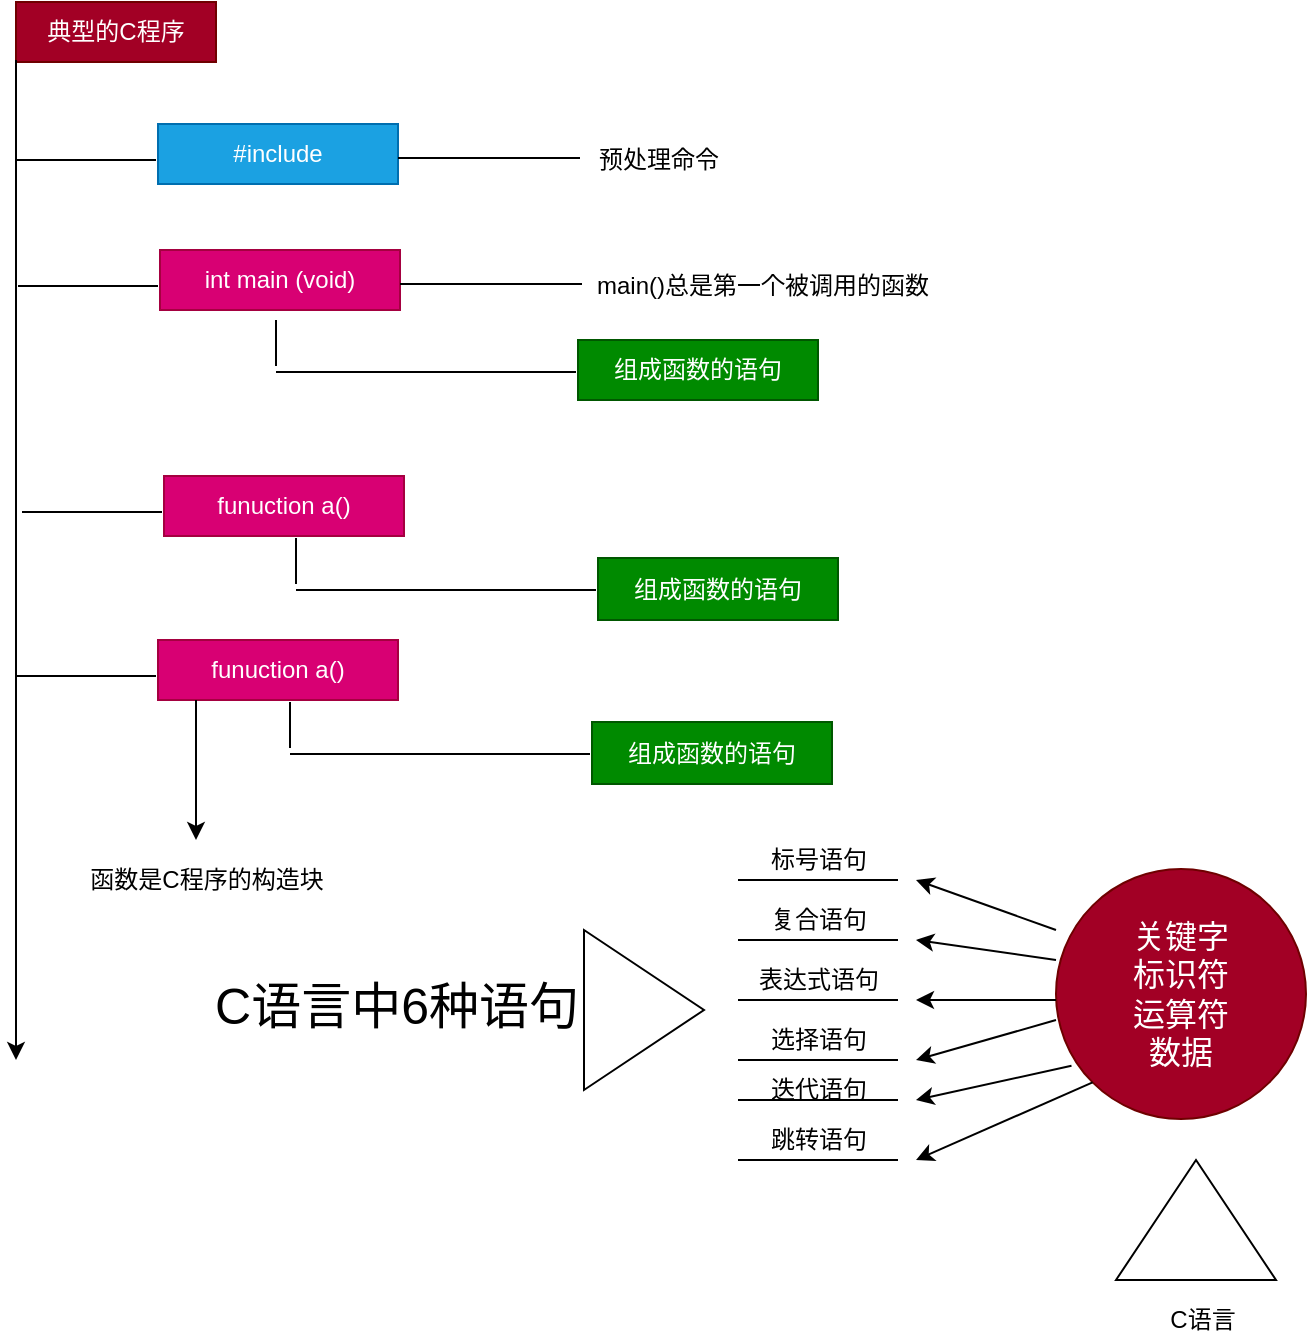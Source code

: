 <mxfile>
    <diagram id="fcY5nJ7WH1NCGG7KRJ-O" name="第 1 页">
        <mxGraphModel dx="1128" dy="625" grid="1" gridSize="10" guides="1" tooltips="1" connect="1" arrows="1" fold="1" page="1" pageScale="1" pageWidth="827" pageHeight="1169" background="none" math="0" shadow="0">
            <root>
                <mxCell id="0"/>
                <mxCell id="1" parent="0"/>
                <mxCell id="2" value="典型的C程序" style="rounded=0;whiteSpace=wrap;html=1;fillColor=#a20025;strokeColor=#6F0000;fontColor=#ffffff;" parent="1" vertex="1">
                    <mxGeometry x="70" y="41" width="100" height="30" as="geometry"/>
                </mxCell>
                <mxCell id="3" value="" style="endArrow=classic;html=1;exitX=0;exitY=0.5;exitDx=0;exitDy=0;" parent="1" edge="1">
                    <mxGeometry width="50" height="50" relative="1" as="geometry">
                        <mxPoint x="70" y="70" as="sourcePoint"/>
                        <mxPoint x="70" y="570" as="targetPoint"/>
                    </mxGeometry>
                </mxCell>
                <mxCell id="4" value="#include" style="rounded=0;whiteSpace=wrap;html=1;fillColor=#1ba1e2;strokeColor=#006EAF;fontColor=#ffffff;" parent="1" vertex="1">
                    <mxGeometry x="141" y="102" width="120" height="30" as="geometry"/>
                </mxCell>
                <mxCell id="5" value="" style="endArrow=none;html=1;exitX=1;exitY=0.5;exitDx=0;exitDy=0;" parent="1" edge="1">
                    <mxGeometry width="50" height="50" relative="1" as="geometry">
                        <mxPoint x="261" y="119" as="sourcePoint"/>
                        <mxPoint x="352" y="119" as="targetPoint"/>
                    </mxGeometry>
                </mxCell>
                <mxCell id="6" value="预处理命令" style="text;html=1;align=center;verticalAlign=middle;resizable=0;points=[];autosize=1;strokeColor=none;" parent="1" vertex="1">
                    <mxGeometry x="351" y="110" width="80" height="20" as="geometry"/>
                </mxCell>
                <mxCell id="7" value="" style="endArrow=none;html=1;" parent="1" edge="1">
                    <mxGeometry width="50" height="50" relative="1" as="geometry">
                        <mxPoint x="70" y="120" as="sourcePoint"/>
                        <mxPoint x="140" y="120" as="targetPoint"/>
                    </mxGeometry>
                </mxCell>
                <mxCell id="8" value="int main (void)" style="rounded=0;whiteSpace=wrap;html=1;fillColor=#d80073;strokeColor=#A50040;fontColor=#ffffff;" parent="1" vertex="1">
                    <mxGeometry x="142" y="165" width="120" height="30" as="geometry"/>
                </mxCell>
                <mxCell id="9" value="" style="endArrow=none;html=1;exitX=1;exitY=0.5;exitDx=0;exitDy=0;" parent="1" edge="1">
                    <mxGeometry width="50" height="50" relative="1" as="geometry">
                        <mxPoint x="262" y="182" as="sourcePoint"/>
                        <mxPoint x="353" y="182" as="targetPoint"/>
                    </mxGeometry>
                </mxCell>
                <mxCell id="10" value="main()总是第一个被调用的函数" style="text;html=1;align=center;verticalAlign=middle;resizable=0;points=[];autosize=1;strokeColor=none;" parent="1" vertex="1">
                    <mxGeometry x="353" y="173" width="180" height="20" as="geometry"/>
                </mxCell>
                <mxCell id="11" value="" style="endArrow=none;html=1;" parent="1" edge="1">
                    <mxGeometry width="50" height="50" relative="1" as="geometry">
                        <mxPoint x="71" y="183" as="sourcePoint"/>
                        <mxPoint x="141" y="183" as="targetPoint"/>
                    </mxGeometry>
                </mxCell>
                <mxCell id="12" value="funuction a()" style="rounded=0;whiteSpace=wrap;html=1;fillColor=#d80073;strokeColor=#A50040;fontColor=#ffffff;" parent="1" vertex="1">
                    <mxGeometry x="144" y="278" width="120" height="30" as="geometry"/>
                </mxCell>
                <mxCell id="15" value="" style="endArrow=none;html=1;" parent="1" edge="1">
                    <mxGeometry width="50" height="50" relative="1" as="geometry">
                        <mxPoint x="73" y="296" as="sourcePoint"/>
                        <mxPoint x="143" y="296" as="targetPoint"/>
                    </mxGeometry>
                </mxCell>
                <mxCell id="16" value="组成函数的语句" style="rounded=0;whiteSpace=wrap;html=1;fillColor=#008a00;strokeColor=#005700;fontColor=#ffffff;" parent="1" vertex="1">
                    <mxGeometry x="351" y="210" width="120" height="30" as="geometry"/>
                </mxCell>
                <mxCell id="17" value="" style="endArrow=none;html=1;" parent="1" edge="1">
                    <mxGeometry width="50" height="50" relative="1" as="geometry">
                        <mxPoint x="200" y="226" as="sourcePoint"/>
                        <mxPoint x="350" y="226" as="targetPoint"/>
                    </mxGeometry>
                </mxCell>
                <mxCell id="18" value="" style="endArrow=none;html=1;" parent="1" edge="1">
                    <mxGeometry width="50" height="50" relative="1" as="geometry">
                        <mxPoint x="200" y="223" as="sourcePoint"/>
                        <mxPoint x="200" y="200" as="targetPoint"/>
                    </mxGeometry>
                </mxCell>
                <mxCell id="20" value="组成函数的语句" style="rounded=0;whiteSpace=wrap;html=1;fillColor=#008a00;strokeColor=#005700;fontColor=#ffffff;" parent="1" vertex="1">
                    <mxGeometry x="361" y="319" width="120" height="31" as="geometry"/>
                </mxCell>
                <mxCell id="21" value="" style="endArrow=none;html=1;" parent="1" edge="1">
                    <mxGeometry width="50" height="50" relative="1" as="geometry">
                        <mxPoint x="210" y="335" as="sourcePoint"/>
                        <mxPoint x="360" y="335" as="targetPoint"/>
                    </mxGeometry>
                </mxCell>
                <mxCell id="22" value="" style="endArrow=none;html=1;" parent="1" edge="1">
                    <mxGeometry width="50" height="50" relative="1" as="geometry">
                        <mxPoint x="210" y="332" as="sourcePoint"/>
                        <mxPoint x="210" y="309" as="targetPoint"/>
                    </mxGeometry>
                </mxCell>
                <mxCell id="23" value="funuction a()" style="rounded=0;whiteSpace=wrap;html=1;fillColor=#d80073;strokeColor=#A50040;fontColor=#ffffff;" parent="1" vertex="1">
                    <mxGeometry x="141" y="360" width="120" height="30" as="geometry"/>
                </mxCell>
                <mxCell id="24" value="" style="endArrow=none;html=1;" parent="1" edge="1">
                    <mxGeometry width="50" height="50" relative="1" as="geometry">
                        <mxPoint x="70" y="378" as="sourcePoint"/>
                        <mxPoint x="140" y="378" as="targetPoint"/>
                    </mxGeometry>
                </mxCell>
                <mxCell id="25" value="组成函数的语句" style="rounded=0;whiteSpace=wrap;html=1;fillColor=#008a00;strokeColor=#005700;fontColor=#ffffff;" parent="1" vertex="1">
                    <mxGeometry x="358" y="401" width="120" height="31" as="geometry"/>
                </mxCell>
                <mxCell id="26" value="" style="endArrow=none;html=1;" parent="1" edge="1">
                    <mxGeometry width="50" height="50" relative="1" as="geometry">
                        <mxPoint x="207" y="417" as="sourcePoint"/>
                        <mxPoint x="357" y="417" as="targetPoint"/>
                    </mxGeometry>
                </mxCell>
                <mxCell id="27" value="" style="endArrow=none;html=1;" parent="1" edge="1">
                    <mxGeometry width="50" height="50" relative="1" as="geometry">
                        <mxPoint x="207" y="414" as="sourcePoint"/>
                        <mxPoint x="207" y="391" as="targetPoint"/>
                    </mxGeometry>
                </mxCell>
                <mxCell id="28" value="函数是C程序的构造块" style="text;html=1;align=center;verticalAlign=middle;resizable=0;points=[];autosize=1;strokeColor=none;" parent="1" vertex="1">
                    <mxGeometry x="100" y="470" width="130" height="20" as="geometry"/>
                </mxCell>
                <mxCell id="29" value="" style="endArrow=classic;html=1;" parent="1" edge="1">
                    <mxGeometry width="50" height="50" relative="1" as="geometry">
                        <mxPoint x="160" y="390" as="sourcePoint"/>
                        <mxPoint x="160" y="460" as="targetPoint"/>
                        <Array as="points"/>
                    </mxGeometry>
                </mxCell>
                <mxCell id="31" value="" style="endArrow=none;html=1;" parent="1" edge="1">
                    <mxGeometry width="50" height="50" relative="1" as="geometry">
                        <mxPoint x="431" y="480" as="sourcePoint"/>
                        <mxPoint x="511" y="480" as="targetPoint"/>
                    </mxGeometry>
                </mxCell>
                <mxCell id="32" value="标号语句" style="text;html=1;align=center;verticalAlign=middle;resizable=0;points=[];autosize=1;strokeColor=none;" parent="1" vertex="1">
                    <mxGeometry x="441" y="460" width="60" height="20" as="geometry"/>
                </mxCell>
                <mxCell id="36" value="" style="endArrow=none;html=1;" parent="1" edge="1">
                    <mxGeometry width="50" height="50" relative="1" as="geometry">
                        <mxPoint x="431" y="510" as="sourcePoint"/>
                        <mxPoint x="511" y="510" as="targetPoint"/>
                    </mxGeometry>
                </mxCell>
                <mxCell id="37" value="复合语句" style="text;html=1;align=center;verticalAlign=middle;resizable=0;points=[];autosize=1;strokeColor=none;" parent="1" vertex="1">
                    <mxGeometry x="441" y="490" width="60" height="20" as="geometry"/>
                </mxCell>
                <mxCell id="38" value="" style="endArrow=none;html=1;" parent="1" edge="1">
                    <mxGeometry width="50" height="50" relative="1" as="geometry">
                        <mxPoint x="431" y="540" as="sourcePoint"/>
                        <mxPoint x="511" y="540" as="targetPoint"/>
                    </mxGeometry>
                </mxCell>
                <mxCell id="39" value="表达式语句" style="text;html=1;align=center;verticalAlign=middle;resizable=0;points=[];autosize=1;strokeColor=none;" parent="1" vertex="1">
                    <mxGeometry x="431" y="520" width="80" height="20" as="geometry"/>
                </mxCell>
                <mxCell id="40" value="" style="endArrow=none;html=1;" parent="1" edge="1">
                    <mxGeometry width="50" height="50" relative="1" as="geometry">
                        <mxPoint x="431" y="570" as="sourcePoint"/>
                        <mxPoint x="511" y="570" as="targetPoint"/>
                    </mxGeometry>
                </mxCell>
                <mxCell id="41" value="选择语句" style="text;html=1;align=center;verticalAlign=middle;resizable=0;points=[];autosize=1;strokeColor=none;" parent="1" vertex="1">
                    <mxGeometry x="441" y="550" width="60" height="20" as="geometry"/>
                </mxCell>
                <mxCell id="42" value="" style="endArrow=none;html=1;" parent="1" edge="1">
                    <mxGeometry width="50" height="50" relative="1" as="geometry">
                        <mxPoint x="431" y="590" as="sourcePoint"/>
                        <mxPoint x="511" y="590" as="targetPoint"/>
                    </mxGeometry>
                </mxCell>
                <mxCell id="43" value="迭代语句" style="text;html=1;align=center;verticalAlign=middle;resizable=0;points=[];autosize=1;strokeColor=none;" parent="1" vertex="1">
                    <mxGeometry x="441" y="574.5" width="60" height="20" as="geometry"/>
                </mxCell>
                <mxCell id="44" value="" style="endArrow=none;html=1;" parent="1" edge="1">
                    <mxGeometry width="50" height="50" relative="1" as="geometry">
                        <mxPoint x="431" y="620" as="sourcePoint"/>
                        <mxPoint x="511" y="620" as="targetPoint"/>
                    </mxGeometry>
                </mxCell>
                <mxCell id="45" value="跳转语句" style="text;html=1;align=center;verticalAlign=middle;resizable=0;points=[];autosize=1;strokeColor=none;" parent="1" vertex="1">
                    <mxGeometry x="441" y="600" width="60" height="20" as="geometry"/>
                </mxCell>
                <mxCell id="46" value="" style="triangle;whiteSpace=wrap;html=1;" parent="1" vertex="1">
                    <mxGeometry x="354" y="505" width="60" height="80" as="geometry"/>
                </mxCell>
                <mxCell id="47" value="&lt;font style=&quot;font-size: 25px&quot;&gt;C语言中6种语句&lt;/font&gt;" style="text;html=1;align=center;verticalAlign=middle;resizable=0;points=[];autosize=1;" parent="1" vertex="1">
                    <mxGeometry x="160" y="532" width="200" height="20" as="geometry"/>
                </mxCell>
                <mxCell id="48" value="&lt;font style=&quot;font-size: 16px&quot;&gt;关键字&lt;br&gt;标识符&lt;br&gt;运算符&lt;br&gt;数据&lt;/font&gt;" style="ellipse;whiteSpace=wrap;html=1;aspect=fixed;fillColor=#a20025;strokeColor=#6F0000;fontColor=#ffffff;" parent="1" vertex="1">
                    <mxGeometry x="590" y="474.5" width="125" height="125" as="geometry"/>
                </mxCell>
                <mxCell id="50" value="" style="endArrow=classic;html=1;" parent="1" edge="1">
                    <mxGeometry width="50" height="50" relative="1" as="geometry">
                        <mxPoint x="590" y="505" as="sourcePoint"/>
                        <mxPoint x="520" y="480" as="targetPoint"/>
                    </mxGeometry>
                </mxCell>
                <mxCell id="51" value="" style="endArrow=classic;html=1;" parent="1" edge="1">
                    <mxGeometry width="50" height="50" relative="1" as="geometry">
                        <mxPoint x="590" y="520" as="sourcePoint"/>
                        <mxPoint x="520" y="510" as="targetPoint"/>
                    </mxGeometry>
                </mxCell>
                <mxCell id="52" value="" style="endArrow=classic;html=1;" parent="1" edge="1">
                    <mxGeometry width="50" height="50" relative="1" as="geometry">
                        <mxPoint x="590" y="540" as="sourcePoint"/>
                        <mxPoint x="520" y="540" as="targetPoint"/>
                    </mxGeometry>
                </mxCell>
                <mxCell id="53" value="" style="endArrow=classic;html=1;" parent="1" edge="1">
                    <mxGeometry width="50" height="50" relative="1" as="geometry">
                        <mxPoint x="590" y="550" as="sourcePoint"/>
                        <mxPoint x="520" y="570" as="targetPoint"/>
                    </mxGeometry>
                </mxCell>
                <mxCell id="54" value="" style="endArrow=classic;html=1;exitX=0.062;exitY=0.787;exitDx=0;exitDy=0;exitPerimeter=0;" parent="1" source="48" edge="1">
                    <mxGeometry width="50" height="50" relative="1" as="geometry">
                        <mxPoint x="590" y="570" as="sourcePoint"/>
                        <mxPoint x="520" y="590" as="targetPoint"/>
                    </mxGeometry>
                </mxCell>
                <mxCell id="55" value="" style="endArrow=classic;html=1;exitX=0;exitY=1;exitDx=0;exitDy=0;" parent="1" source="48" edge="1">
                    <mxGeometry width="50" height="50" relative="1" as="geometry">
                        <mxPoint x="607.75" y="575.875" as="sourcePoint"/>
                        <mxPoint x="520" y="620" as="targetPoint"/>
                    </mxGeometry>
                </mxCell>
                <mxCell id="56" value="" style="triangle;whiteSpace=wrap;html=1;direction=north;" parent="1" vertex="1">
                    <mxGeometry x="620" y="620" width="80" height="60" as="geometry"/>
                </mxCell>
                <mxCell id="57" value="C语言" style="text;html=1;align=center;verticalAlign=middle;resizable=0;points=[];autosize=1;strokeColor=none;" parent="1" vertex="1">
                    <mxGeometry x="638" y="690" width="50" height="20" as="geometry"/>
                </mxCell>
            </root>
        </mxGraphModel>
    </diagram>
</mxfile>